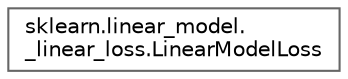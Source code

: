 digraph "Graphical Class Hierarchy"
{
 // LATEX_PDF_SIZE
  bgcolor="transparent";
  edge [fontname=Helvetica,fontsize=10,labelfontname=Helvetica,labelfontsize=10];
  node [fontname=Helvetica,fontsize=10,shape=box,height=0.2,width=0.4];
  rankdir="LR";
  Node0 [id="Node000000",label="sklearn.linear_model.\l_linear_loss.LinearModelLoss",height=0.2,width=0.4,color="grey40", fillcolor="white", style="filled",URL="$d2/d7e/classsklearn_1_1linear__model_1_1__linear__loss_1_1LinearModelLoss.html",tooltip=" "];
}

